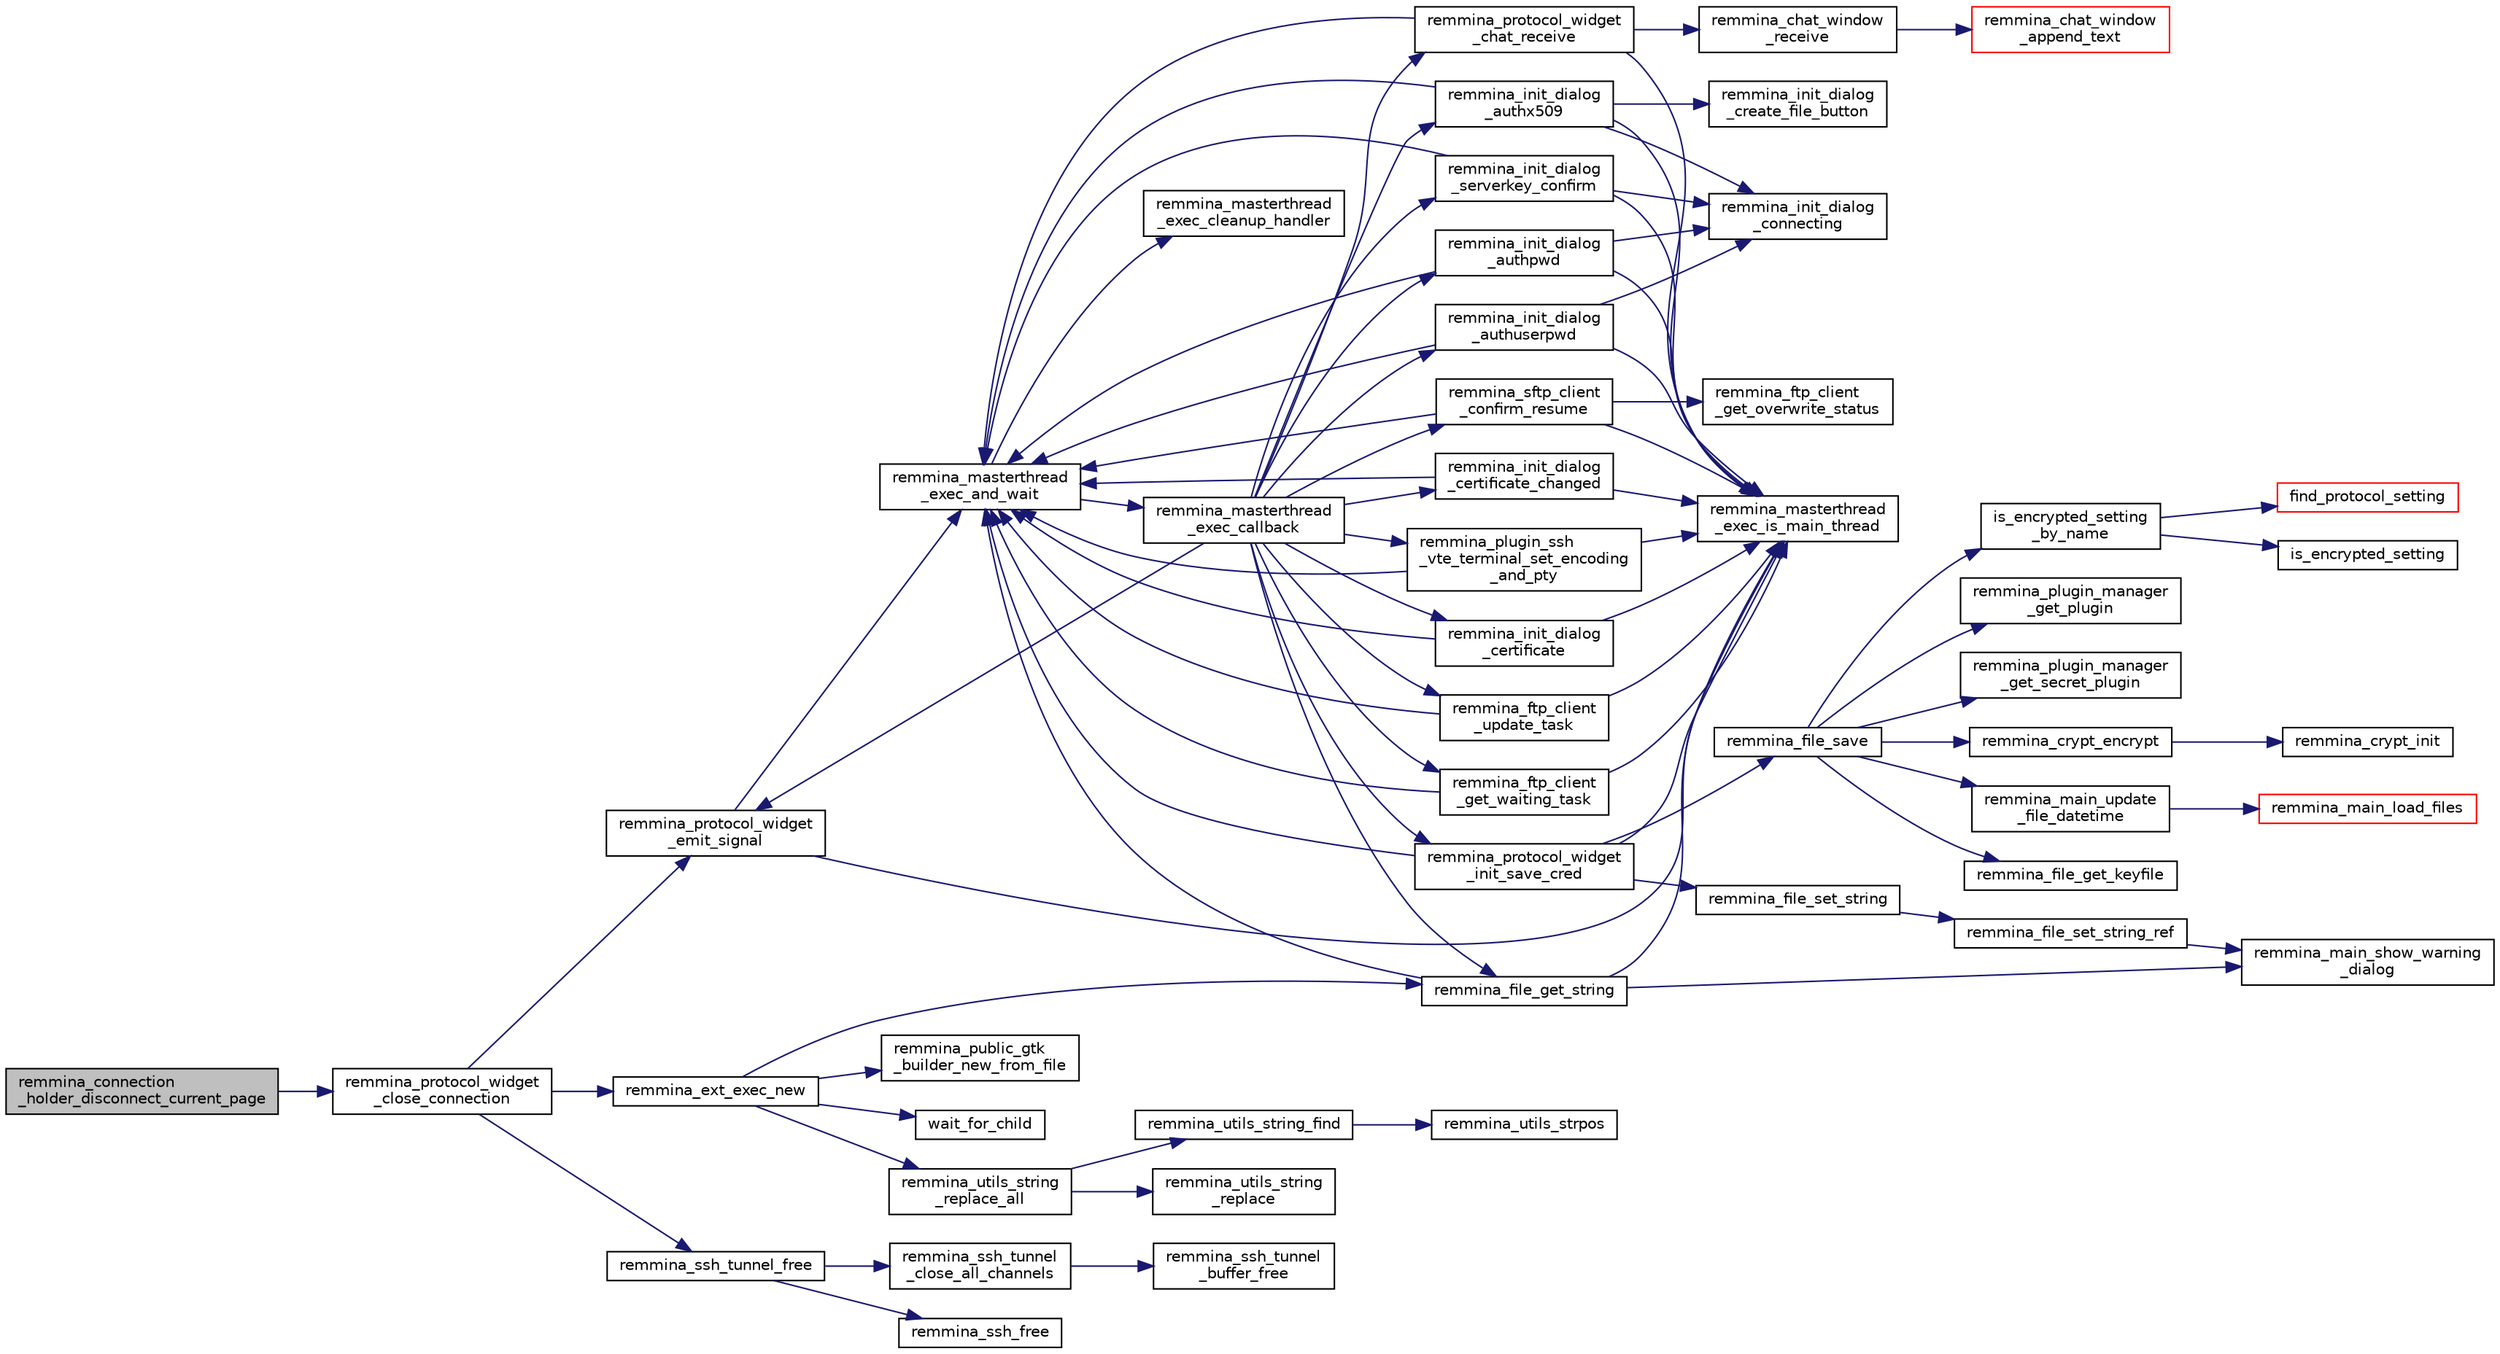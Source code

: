digraph "remmina_connection_holder_disconnect_current_page"
{
  edge [fontname="Helvetica",fontsize="10",labelfontname="Helvetica",labelfontsize="10"];
  node [fontname="Helvetica",fontsize="10",shape=record];
  rankdir="LR";
  Node3571 [label="remmina_connection\l_holder_disconnect_current_page",height=0.2,width=0.4,color="black", fillcolor="grey75", style="filled", fontcolor="black"];
  Node3571 -> Node3572 [color="midnightblue",fontsize="10",style="solid",fontname="Helvetica"];
  Node3572 [label="remmina_protocol_widget\l_close_connection",height=0.2,width=0.4,color="black", fillcolor="white", style="filled",URL="$remmina__protocol__widget_8c.html#a326a430fe4d298e3564d9fd5b7945a82"];
  Node3572 -> Node3573 [color="midnightblue",fontsize="10",style="solid",fontname="Helvetica"];
  Node3573 [label="remmina_protocol_widget\l_emit_signal",height=0.2,width=0.4,color="black", fillcolor="white", style="filled",URL="$remmina__protocol__widget_8c.html#ac3e5a7f14aef4adb2e57d35e9c180b3b"];
  Node3573 -> Node3574 [color="midnightblue",fontsize="10",style="solid",fontname="Helvetica"];
  Node3574 [label="remmina_masterthread\l_exec_is_main_thread",height=0.2,width=0.4,color="black", fillcolor="white", style="filled",URL="$remmina__masterthread__exec_8c.html#a3a52e863a3a3da6da6bb5d36c13b7ff4"];
  Node3573 -> Node3575 [color="midnightblue",fontsize="10",style="solid",fontname="Helvetica"];
  Node3575 [label="remmina_masterthread\l_exec_and_wait",height=0.2,width=0.4,color="black", fillcolor="white", style="filled",URL="$remmina__masterthread__exec_8c.html#a14628c2470cac50e87916a70ea05c97d"];
  Node3575 -> Node3576 [color="midnightblue",fontsize="10",style="solid",fontname="Helvetica"];
  Node3576 [label="remmina_masterthread\l_exec_cleanup_handler",height=0.2,width=0.4,color="black", fillcolor="white", style="filled",URL="$remmina__masterthread__exec_8c.html#a94985f15fd0d27c037824ee90b0ecd3c"];
  Node3575 -> Node3577 [color="midnightblue",fontsize="10",style="solid",fontname="Helvetica"];
  Node3577 [label="remmina_masterthread\l_exec_callback",height=0.2,width=0.4,color="black", fillcolor="white", style="filled",URL="$remmina__masterthread__exec_8c.html#ae5c4d736f1856249c255430e010a179f"];
  Node3577 -> Node3578 [color="midnightblue",fontsize="10",style="solid",fontname="Helvetica"];
  Node3578 [label="remmina_protocol_widget\l_init_save_cred",height=0.2,width=0.4,color="black", fillcolor="white", style="filled",URL="$remmina__protocol__widget_8c.html#a7ac09ee83afa8a1a60cadf56b0ec83a6"];
  Node3578 -> Node3574 [color="midnightblue",fontsize="10",style="solid",fontname="Helvetica"];
  Node3578 -> Node3575 [color="midnightblue",fontsize="10",style="solid",fontname="Helvetica"];
  Node3578 -> Node3579 [color="midnightblue",fontsize="10",style="solid",fontname="Helvetica"];
  Node3579 [label="remmina_file_set_string",height=0.2,width=0.4,color="black", fillcolor="white", style="filled",URL="$remmina__file_8c.html#a85ca1ca2d0bf9ef29e490c6f4527a954"];
  Node3579 -> Node3580 [color="midnightblue",fontsize="10",style="solid",fontname="Helvetica"];
  Node3580 [label="remmina_file_set_string_ref",height=0.2,width=0.4,color="black", fillcolor="white", style="filled",URL="$remmina__file_8c.html#a74951c1067a1a5e1341f5e1c1206dec6"];
  Node3580 -> Node3581 [color="midnightblue",fontsize="10",style="solid",fontname="Helvetica"];
  Node3581 [label="remmina_main_show_warning\l_dialog",height=0.2,width=0.4,color="black", fillcolor="white", style="filled",URL="$remmina__main_8c.html#ad99b9c0bf2fa8c166a8b4a09e06ffdf7"];
  Node3578 -> Node3582 [color="midnightblue",fontsize="10",style="solid",fontname="Helvetica"];
  Node3582 [label="remmina_file_save",height=0.2,width=0.4,color="black", fillcolor="white", style="filled",URL="$remmina__file_8c.html#a8c893a5deec9bc446bd89cc9973416c7"];
  Node3582 -> Node3583 [color="midnightblue",fontsize="10",style="solid",fontname="Helvetica"];
  Node3583 [label="remmina_file_get_keyfile",height=0.2,width=0.4,color="black", fillcolor="white", style="filled",URL="$remmina__file_8c.html#a89ec355adbf6e03ad16d7faf810af46f"];
  Node3582 -> Node3584 [color="midnightblue",fontsize="10",style="solid",fontname="Helvetica"];
  Node3584 [label="remmina_plugin_manager\l_get_plugin",height=0.2,width=0.4,color="black", fillcolor="white", style="filled",URL="$remmina__plugin__manager_8c.html#a3872c8656a8a3d5147bcc603471c1932"];
  Node3582 -> Node3585 [color="midnightblue",fontsize="10",style="solid",fontname="Helvetica"];
  Node3585 [label="remmina_plugin_manager\l_get_secret_plugin",height=0.2,width=0.4,color="black", fillcolor="white", style="filled",URL="$remmina__plugin__manager_8c.html#ad380a98f6624aa8c830015c8b428b7b4"];
  Node3582 -> Node3586 [color="midnightblue",fontsize="10",style="solid",fontname="Helvetica"];
  Node3586 [label="is_encrypted_setting\l_by_name",height=0.2,width=0.4,color="black", fillcolor="white", style="filled",URL="$remmina__file_8c.html#a72580559fa04082418a993fec4c77281"];
  Node3586 -> Node3587 [color="midnightblue",fontsize="10",style="solid",fontname="Helvetica"];
  Node3587 [label="find_protocol_setting",height=0.2,width=0.4,color="red", fillcolor="white", style="filled",URL="$remmina__file_8c.html#acc88ee6f5ba73bf9c3b05ab9368c952f"];
  Node3586 -> Node3589 [color="midnightblue",fontsize="10",style="solid",fontname="Helvetica"];
  Node3589 [label="is_encrypted_setting",height=0.2,width=0.4,color="black", fillcolor="white", style="filled",URL="$remmina__file_8c.html#a29920ae737817d3f6c673bacbbf11ca1"];
  Node3582 -> Node3590 [color="midnightblue",fontsize="10",style="solid",fontname="Helvetica"];
  Node3590 [label="remmina_crypt_encrypt",height=0.2,width=0.4,color="black", fillcolor="white", style="filled",URL="$remmina__crypt_8c.html#aa02cf0fed3eb68d6a89815c3ba3bf7b1"];
  Node3590 -> Node3591 [color="midnightblue",fontsize="10",style="solid",fontname="Helvetica"];
  Node3591 [label="remmina_crypt_init",height=0.2,width=0.4,color="black", fillcolor="white", style="filled",URL="$remmina__crypt_8c.html#ae097c169aefdd5d83a57fc1bde511171"];
  Node3582 -> Node3592 [color="midnightblue",fontsize="10",style="solid",fontname="Helvetica"];
  Node3592 [label="remmina_main_update\l_file_datetime",height=0.2,width=0.4,color="black", fillcolor="white", style="filled",URL="$remmina__main_8c.html#a5ae0372dafe41f96a09097c07d1b270a"];
  Node3592 -> Node3593 [color="midnightblue",fontsize="10",style="solid",fontname="Helvetica"];
  Node3593 [label="remmina_main_load_files",height=0.2,width=0.4,color="red", fillcolor="white", style="filled",URL="$remmina__main_8c.html#a3617295e74fa84edbd41dedc601402a7"];
  Node3577 -> Node3626 [color="midnightblue",fontsize="10",style="solid",fontname="Helvetica"];
  Node3626 [label="remmina_protocol_widget\l_chat_receive",height=0.2,width=0.4,color="black", fillcolor="white", style="filled",URL="$remmina__protocol__widget_8c.html#ae2522242b3f39ee84ee8cf75170de0c0"];
  Node3626 -> Node3574 [color="midnightblue",fontsize="10",style="solid",fontname="Helvetica"];
  Node3626 -> Node3575 [color="midnightblue",fontsize="10",style="solid",fontname="Helvetica"];
  Node3626 -> Node3627 [color="midnightblue",fontsize="10",style="solid",fontname="Helvetica"];
  Node3627 [label="remmina_chat_window\l_receive",height=0.2,width=0.4,color="black", fillcolor="white", style="filled",URL="$remmina__chat__window_8c.html#a45724aed5474dd741563ffbf89237022"];
  Node3627 -> Node3628 [color="midnightblue",fontsize="10",style="solid",fontname="Helvetica"];
  Node3628 [label="remmina_chat_window\l_append_text",height=0.2,width=0.4,color="red", fillcolor="white", style="filled",URL="$remmina__chat__window_8c.html#adfffc86df4856aabe2593de07742985f"];
  Node3577 -> Node3606 [color="midnightblue",fontsize="10",style="solid",fontname="Helvetica"];
  Node3606 [label="remmina_file_get_string",height=0.2,width=0.4,color="black", fillcolor="white", style="filled",URL="$remmina__file_8c.html#a8eb1b213d9d08c6ad13683ce05f4355e"];
  Node3606 -> Node3574 [color="midnightblue",fontsize="10",style="solid",fontname="Helvetica"];
  Node3606 -> Node3575 [color="midnightblue",fontsize="10",style="solid",fontname="Helvetica"];
  Node3606 -> Node3581 [color="midnightblue",fontsize="10",style="solid",fontname="Helvetica"];
  Node3577 -> Node3630 [color="midnightblue",fontsize="10",style="solid",fontname="Helvetica"];
  Node3630 [label="remmina_init_dialog\l_serverkey_confirm",height=0.2,width=0.4,color="black", fillcolor="white", style="filled",URL="$remmina__init__dialog_8c.html#a11fba22fe5f7f85985e01b499a52e534"];
  Node3630 -> Node3574 [color="midnightblue",fontsize="10",style="solid",fontname="Helvetica"];
  Node3630 -> Node3575 [color="midnightblue",fontsize="10",style="solid",fontname="Helvetica"];
  Node3630 -> Node3631 [color="midnightblue",fontsize="10",style="solid",fontname="Helvetica"];
  Node3631 [label="remmina_init_dialog\l_connecting",height=0.2,width=0.4,color="black", fillcolor="white", style="filled",URL="$remmina__init__dialog_8c.html#a7602c5b714e02a10506977dd983e7446"];
  Node3577 -> Node3632 [color="midnightblue",fontsize="10",style="solid",fontname="Helvetica"];
  Node3632 [label="remmina_init_dialog\l_authpwd",height=0.2,width=0.4,color="black", fillcolor="white", style="filled",URL="$remmina__init__dialog_8c.html#a755fc90b41b65cd6106915ab501433fa"];
  Node3632 -> Node3574 [color="midnightblue",fontsize="10",style="solid",fontname="Helvetica"];
  Node3632 -> Node3575 [color="midnightblue",fontsize="10",style="solid",fontname="Helvetica"];
  Node3632 -> Node3631 [color="midnightblue",fontsize="10",style="solid",fontname="Helvetica"];
  Node3577 -> Node3633 [color="midnightblue",fontsize="10",style="solid",fontname="Helvetica"];
  Node3633 [label="remmina_init_dialog\l_authuserpwd",height=0.2,width=0.4,color="black", fillcolor="white", style="filled",URL="$remmina__init__dialog_8c.html#ad941f2348cd1752fc9d58c263690726c"];
  Node3633 -> Node3574 [color="midnightblue",fontsize="10",style="solid",fontname="Helvetica"];
  Node3633 -> Node3575 [color="midnightblue",fontsize="10",style="solid",fontname="Helvetica"];
  Node3633 -> Node3631 [color="midnightblue",fontsize="10",style="solid",fontname="Helvetica"];
  Node3577 -> Node3634 [color="midnightblue",fontsize="10",style="solid",fontname="Helvetica"];
  Node3634 [label="remmina_init_dialog\l_certificate",height=0.2,width=0.4,color="black", fillcolor="white", style="filled",URL="$remmina__init__dialog_8c.html#abd47233840e1eefc1d511bc4e153b98b"];
  Node3634 -> Node3574 [color="midnightblue",fontsize="10",style="solid",fontname="Helvetica"];
  Node3634 -> Node3575 [color="midnightblue",fontsize="10",style="solid",fontname="Helvetica"];
  Node3577 -> Node3635 [color="midnightblue",fontsize="10",style="solid",fontname="Helvetica"];
  Node3635 [label="remmina_init_dialog\l_certificate_changed",height=0.2,width=0.4,color="black", fillcolor="white", style="filled",URL="$remmina__init__dialog_8c.html#a07e0824fe19e8169d076878aca502fc8"];
  Node3635 -> Node3574 [color="midnightblue",fontsize="10",style="solid",fontname="Helvetica"];
  Node3635 -> Node3575 [color="midnightblue",fontsize="10",style="solid",fontname="Helvetica"];
  Node3577 -> Node3636 [color="midnightblue",fontsize="10",style="solid",fontname="Helvetica"];
  Node3636 [label="remmina_init_dialog\l_authx509",height=0.2,width=0.4,color="black", fillcolor="white", style="filled",URL="$remmina__init__dialog_8c.html#a022dc4f1c87b00dac294837358394ddf"];
  Node3636 -> Node3574 [color="midnightblue",fontsize="10",style="solid",fontname="Helvetica"];
  Node3636 -> Node3575 [color="midnightblue",fontsize="10",style="solid",fontname="Helvetica"];
  Node3636 -> Node3637 [color="midnightblue",fontsize="10",style="solid",fontname="Helvetica"];
  Node3637 [label="remmina_init_dialog\l_create_file_button",height=0.2,width=0.4,color="black", fillcolor="white", style="filled",URL="$remmina__init__dialog_8c.html#ad583daf796f4a3c43dbcce49ebcf240f"];
  Node3636 -> Node3631 [color="midnightblue",fontsize="10",style="solid",fontname="Helvetica"];
  Node3577 -> Node3638 [color="midnightblue",fontsize="10",style="solid",fontname="Helvetica"];
  Node3638 [label="remmina_ftp_client\l_update_task",height=0.2,width=0.4,color="black", fillcolor="white", style="filled",URL="$remmina__ftp__client_8c.html#ad96358f40ab056c91f796ddda886a1dd"];
  Node3638 -> Node3574 [color="midnightblue",fontsize="10",style="solid",fontname="Helvetica"];
  Node3638 -> Node3575 [color="midnightblue",fontsize="10",style="solid",fontname="Helvetica"];
  Node3577 -> Node3639 [color="midnightblue",fontsize="10",style="solid",fontname="Helvetica"];
  Node3639 [label="remmina_ftp_client\l_get_waiting_task",height=0.2,width=0.4,color="black", fillcolor="white", style="filled",URL="$remmina__ftp__client_8c.html#a33e4993b60c36eae89a6a0a943d28141"];
  Node3639 -> Node3574 [color="midnightblue",fontsize="10",style="solid",fontname="Helvetica"];
  Node3639 -> Node3575 [color="midnightblue",fontsize="10",style="solid",fontname="Helvetica"];
  Node3577 -> Node3573 [color="midnightblue",fontsize="10",style="solid",fontname="Helvetica"];
  Node3577 -> Node3640 [color="midnightblue",fontsize="10",style="solid",fontname="Helvetica"];
  Node3640 [label="remmina_sftp_client\l_confirm_resume",height=0.2,width=0.4,color="black", fillcolor="white", style="filled",URL="$remmina__sftp__client_8c.html#a138904893cb9c7f6535b8dfc7ba17e33"];
  Node3640 -> Node3641 [color="midnightblue",fontsize="10",style="solid",fontname="Helvetica"];
  Node3641 [label="remmina_ftp_client\l_get_overwrite_status",height=0.2,width=0.4,color="black", fillcolor="white", style="filled",URL="$remmina__ftp__client_8c.html#a20d0575c04eb24553aeba7d0316e7a2e"];
  Node3640 -> Node3574 [color="midnightblue",fontsize="10",style="solid",fontname="Helvetica"];
  Node3640 -> Node3575 [color="midnightblue",fontsize="10",style="solid",fontname="Helvetica"];
  Node3577 -> Node3642 [color="midnightblue",fontsize="10",style="solid",fontname="Helvetica"];
  Node3642 [label="remmina_plugin_ssh\l_vte_terminal_set_encoding\l_and_pty",height=0.2,width=0.4,color="black", fillcolor="white", style="filled",URL="$remmina__ssh__plugin_8c.html#adc8e3776e67abca9ab913bc33172e4ce"];
  Node3642 -> Node3574 [color="midnightblue",fontsize="10",style="solid",fontname="Helvetica"];
  Node3642 -> Node3575 [color="midnightblue",fontsize="10",style="solid",fontname="Helvetica"];
  Node3572 -> Node3643 [color="midnightblue",fontsize="10",style="solid",fontname="Helvetica"];
  Node3643 [label="remmina_ssh_tunnel_free",height=0.2,width=0.4,color="black", fillcolor="white", style="filled",URL="$remmina__ssh_8c.html#a223f8dd7a678bcec2ece40a2d8f7ea06"];
  Node3643 -> Node3644 [color="midnightblue",fontsize="10",style="solid",fontname="Helvetica"];
  Node3644 [label="remmina_ssh_tunnel\l_close_all_channels",height=0.2,width=0.4,color="black", fillcolor="white", style="filled",URL="$remmina__ssh_8c.html#a0a0aff99448b4eec63bf11d7a4bb9ab7"];
  Node3644 -> Node3645 [color="midnightblue",fontsize="10",style="solid",fontname="Helvetica"];
  Node3645 [label="remmina_ssh_tunnel\l_buffer_free",height=0.2,width=0.4,color="black", fillcolor="white", style="filled",URL="$remmina__ssh_8c.html#a2dc66f410992afe4c2b9ad5bda770d6c"];
  Node3643 -> Node3646 [color="midnightblue",fontsize="10",style="solid",fontname="Helvetica"];
  Node3646 [label="remmina_ssh_free",height=0.2,width=0.4,color="black", fillcolor="white", style="filled",URL="$remmina__ssh_8c.html#acdb9f57d2f9b47913715a8d8a0ea0c02"];
  Node3572 -> Node3647 [color="midnightblue",fontsize="10",style="solid",fontname="Helvetica"];
  Node3647 [label="remmina_ext_exec_new",height=0.2,width=0.4,color="black", fillcolor="white", style="filled",URL="$remmina__ext__exec_8c.html#a7c81795162a70d06294fdf935ea210d7"];
  Node3647 -> Node3606 [color="midnightblue",fontsize="10",style="solid",fontname="Helvetica"];
  Node3647 -> Node3648 [color="midnightblue",fontsize="10",style="solid",fontname="Helvetica"];
  Node3648 [label="remmina_utils_string\l_replace_all",height=0.2,width=0.4,color="black", fillcolor="white", style="filled",URL="$remmina__utils_8c.html#ac804e6111e538ee2fa425b8b6fd1fb66",tooltip="Replaces all occurrences of needle in haystack with replace. "];
  Node3648 -> Node3649 [color="midnightblue",fontsize="10",style="solid",fontname="Helvetica"];
  Node3649 [label="remmina_utils_string_find",height=0.2,width=0.4,color="black", fillcolor="white", style="filled",URL="$remmina__utils_8c.html#a75eb5f79df692dfe4db221d03a5fa355"];
  Node3649 -> Node3650 [color="midnightblue",fontsize="10",style="solid",fontname="Helvetica"];
  Node3650 [label="remmina_utils_strpos",height=0.2,width=0.4,color="black", fillcolor="white", style="filled",URL="$remmina__utils_8c.html#ae4318060ee81f8fbd907904892dd71d3"];
  Node3648 -> Node3651 [color="midnightblue",fontsize="10",style="solid",fontname="Helvetica"];
  Node3651 [label="remmina_utils_string\l_replace",height=0.2,width=0.4,color="black", fillcolor="white", style="filled",URL="$remmina__utils_8c.html#aa6859a61aa28f46591750c9afdef66f4"];
  Node3647 -> Node3652 [color="midnightblue",fontsize="10",style="solid",fontname="Helvetica"];
  Node3652 [label="remmina_public_gtk\l_builder_new_from_file",height=0.2,width=0.4,color="black", fillcolor="white", style="filled",URL="$remmina__public_8c.html#a3031598a6e4f67d1519d8e5afba7da41"];
  Node3647 -> Node3653 [color="midnightblue",fontsize="10",style="solid",fontname="Helvetica"];
  Node3653 [label="wait_for_child",height=0.2,width=0.4,color="black", fillcolor="white", style="filled",URL="$remmina__ext__exec_8c.html#aa063217311c67408819a2c1b86ff92dd"];
}
